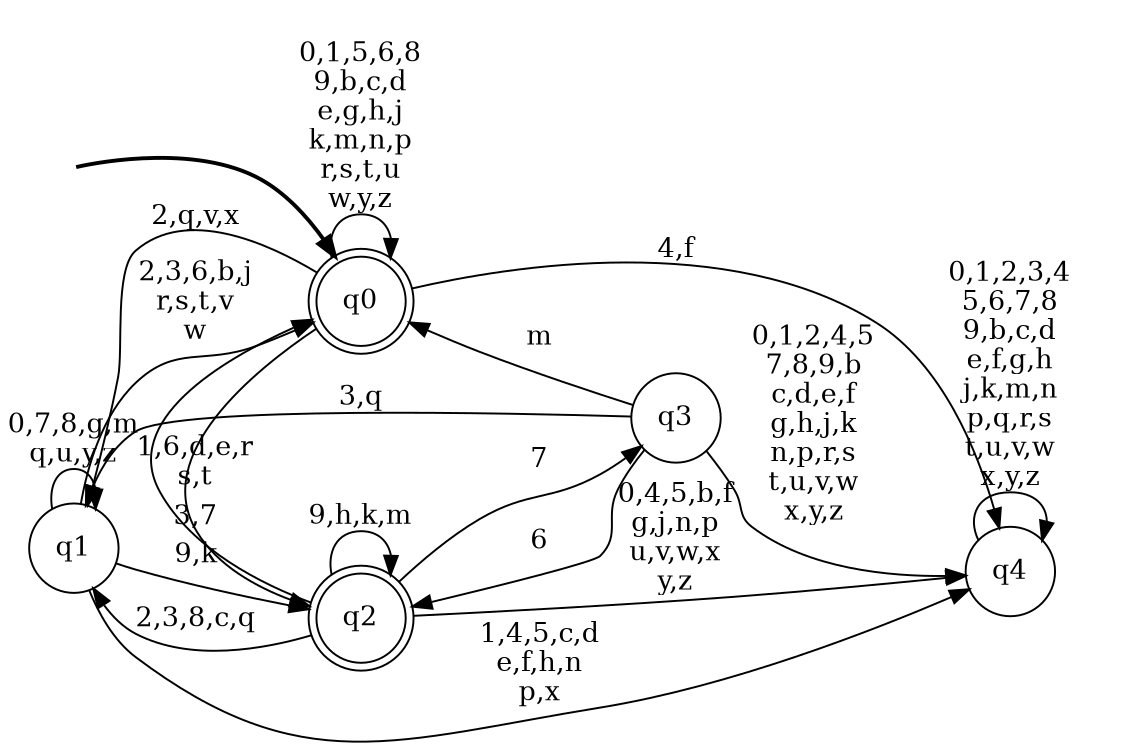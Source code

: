 digraph BlueStar {
__start0 [style = invis, shape = none, label = "", width = 0, height = 0];

rankdir=LR;
size="8,5";

s0 [style="rounded,filled", color="black", fillcolor="white" shape="doublecircle", label="q0"];
s1 [style="filled", color="black", fillcolor="white" shape="circle", label="q1"];
s2 [style="rounded,filled", color="black", fillcolor="white" shape="doublecircle", label="q2"];
s3 [style="filled", color="black", fillcolor="white" shape="circle", label="q3"];
s4 [style="filled", color="black", fillcolor="white" shape="circle", label="q4"];
subgraph cluster_main { 
	graph [pad=".75", ranksep="0.15", nodesep="0.15"];
	 style=invis; 
	__start0 -> s0 [penwidth=2];
}
s0 -> s0 [label="0,1,5,6,8\n9,b,c,d\ne,g,h,j\nk,m,n,p\nr,s,t,u\nw,y,z"];
s0 -> s1 [label="2,q,v,x"];
s0 -> s2 [label="3,7"];
s0 -> s4 [label="4,f"];
s1 -> s0 [label="2,3,6,b,j\nr,s,t,v\nw"];
s1 -> s1 [label="0,7,8,g,m\nq,u,y,z"];
s1 -> s2 [label="9,k"];
s1 -> s4 [label="1,4,5,c,d\ne,f,h,n\np,x"];
s2 -> s0 [label="1,6,d,e,r\ns,t"];
s2 -> s1 [label="2,3,8,c,q"];
s2 -> s2 [label="9,h,k,m"];
s2 -> s3 [label="7"];
s2 -> s4 [label="0,4,5,b,f\ng,j,n,p\nu,v,w,x\ny,z"];
s3 -> s0 [label="m"];
s3 -> s1 [label="3,q"];
s3 -> s2 [label="6"];
s3 -> s4 [label="0,1,2,4,5\n7,8,9,b\nc,d,e,f\ng,h,j,k\nn,p,r,s\nt,u,v,w\nx,y,z"];
s4 -> s4 [label="0,1,2,3,4\n5,6,7,8\n9,b,c,d\ne,f,g,h\nj,k,m,n\np,q,r,s\nt,u,v,w\nx,y,z"];

}